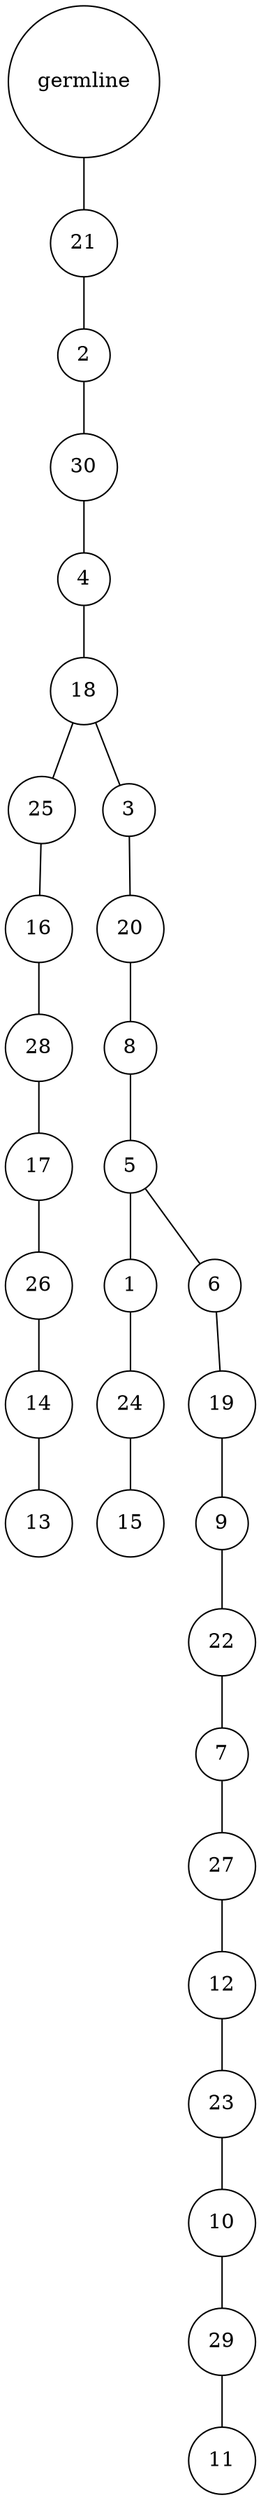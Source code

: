 graph {
	rankdir=UD;
	splines=line;
	node [shape=circle]
	"0x7facb35aa4c0" [label="germline"];
	"0x7facb35aa4f0" [label="21"];
	"0x7facb35aa4c0" -- "0x7facb35aa4f0" ;
	"0x7facb35aa520" [label="2"];
	"0x7facb35aa4f0" -- "0x7facb35aa520" ;
	"0x7facb35aa550" [label="30"];
	"0x7facb35aa520" -- "0x7facb35aa550" ;
	"0x7facb35aa580" [label="4"];
	"0x7facb35aa550" -- "0x7facb35aa580" ;
	"0x7facb35aa5b0" [label="18"];
	"0x7facb35aa580" -- "0x7facb35aa5b0" ;
	"0x7facb35aa5e0" [label="25"];
	"0x7facb35aa5b0" -- "0x7facb35aa5e0" ;
	"0x7facb35aa610" [label="16"];
	"0x7facb35aa5e0" -- "0x7facb35aa610" ;
	"0x7facb35aa640" [label="28"];
	"0x7facb35aa610" -- "0x7facb35aa640" ;
	"0x7facb35aa670" [label="17"];
	"0x7facb35aa640" -- "0x7facb35aa670" ;
	"0x7facb35aa6a0" [label="26"];
	"0x7facb35aa670" -- "0x7facb35aa6a0" ;
	"0x7facb35aa6d0" [label="14"];
	"0x7facb35aa6a0" -- "0x7facb35aa6d0" ;
	"0x7facb35aa700" [label="13"];
	"0x7facb35aa6d0" -- "0x7facb35aa700" ;
	"0x7facb35aa730" [label="3"];
	"0x7facb35aa5b0" -- "0x7facb35aa730" ;
	"0x7facb35aa760" [label="20"];
	"0x7facb35aa730" -- "0x7facb35aa760" ;
	"0x7facb35aa790" [label="8"];
	"0x7facb35aa760" -- "0x7facb35aa790" ;
	"0x7facb35aa7c0" [label="5"];
	"0x7facb35aa790" -- "0x7facb35aa7c0" ;
	"0x7facb35aa7f0" [label="1"];
	"0x7facb35aa7c0" -- "0x7facb35aa7f0" ;
	"0x7facb35aa820" [label="24"];
	"0x7facb35aa7f0" -- "0x7facb35aa820" ;
	"0x7facb35aa850" [label="15"];
	"0x7facb35aa820" -- "0x7facb35aa850" ;
	"0x7facb35aa880" [label="6"];
	"0x7facb35aa7c0" -- "0x7facb35aa880" ;
	"0x7facb35aa8b0" [label="19"];
	"0x7facb35aa880" -- "0x7facb35aa8b0" ;
	"0x7facb35aa8e0" [label="9"];
	"0x7facb35aa8b0" -- "0x7facb35aa8e0" ;
	"0x7facb35aa910" [label="22"];
	"0x7facb35aa8e0" -- "0x7facb35aa910" ;
	"0x7facb35aa940" [label="7"];
	"0x7facb35aa910" -- "0x7facb35aa940" ;
	"0x7facb35aa970" [label="27"];
	"0x7facb35aa940" -- "0x7facb35aa970" ;
	"0x7facb35aa9a0" [label="12"];
	"0x7facb35aa970" -- "0x7facb35aa9a0" ;
	"0x7facb35aa9d0" [label="23"];
	"0x7facb35aa9a0" -- "0x7facb35aa9d0" ;
	"0x7facb35aaa00" [label="10"];
	"0x7facb35aa9d0" -- "0x7facb35aaa00" ;
	"0x7facb35aaa30" [label="29"];
	"0x7facb35aaa00" -- "0x7facb35aaa30" ;
	"0x7facb35aaa60" [label="11"];
	"0x7facb35aaa30" -- "0x7facb35aaa60" ;
}
